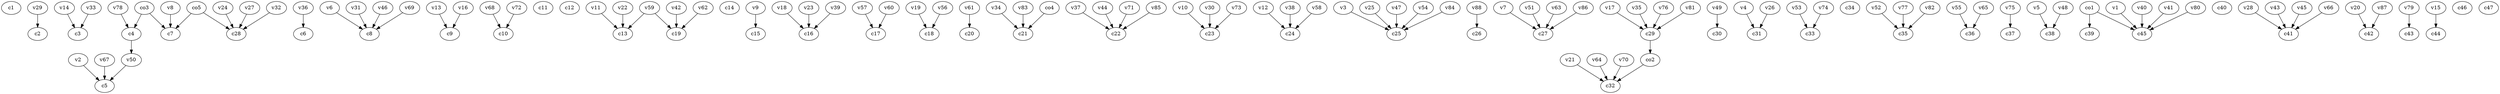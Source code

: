 strict digraph  {
c1;
c2;
c3;
c4;
c5;
c6;
c7;
c8;
c9;
c10;
c11;
c12;
c13;
c14;
c15;
c16;
c17;
c18;
c19;
c20;
c21;
c22;
c23;
c24;
c25;
c26;
c27;
c28;
c29;
c30;
c31;
c32;
c33;
c34;
c35;
c36;
c37;
c38;
c39;
c40;
c41;
c42;
c43;
c44;
c45;
c46;
c47;
v1;
v2;
v3;
v4;
v5;
v6;
v7;
v8;
v9;
v10;
v11;
v12;
v13;
v14;
v15;
v16;
v17;
v18;
v19;
v20;
v21;
v22;
v23;
v24;
v25;
v26;
v27;
v28;
v29;
v30;
v31;
v32;
v33;
v34;
v35;
v36;
v37;
v38;
v39;
v40;
v41;
v42;
v43;
v44;
v45;
v46;
v47;
v48;
v49;
v50;
v51;
v52;
v53;
v54;
v55;
v56;
v57;
v58;
v59;
v60;
v61;
v62;
v63;
v64;
v65;
v66;
v67;
v68;
v69;
v70;
v71;
v72;
v73;
v74;
v75;
v76;
v77;
v78;
v79;
v80;
v81;
v82;
v83;
v84;
v85;
v86;
v87;
v88;
co1;
co2;
co3;
co4;
co5;
c4 -> v50  [weight=1];
c29 -> co2  [weight=1];
v1 -> c45  [weight=1];
v2 -> c5  [weight=1];
v3 -> c25  [weight=1];
v4 -> c31  [weight=1];
v5 -> c38  [weight=1];
v6 -> c8  [weight=1];
v7 -> c27  [weight=1];
v8 -> c7  [weight=1];
v9 -> c15  [weight=1];
v10 -> c23  [weight=1];
v11 -> c13  [weight=1];
v12 -> c24  [weight=1];
v13 -> c9  [weight=1];
v14 -> c3  [weight=1];
v15 -> c44  [weight=1];
v16 -> c9  [weight=1];
v17 -> c29  [weight=1];
v18 -> c16  [weight=1];
v19 -> c18  [weight=1];
v20 -> c42  [weight=1];
v21 -> c32  [weight=1];
v22 -> c13  [weight=1];
v23 -> c16  [weight=1];
v24 -> c28  [weight=1];
v25 -> c25  [weight=1];
v26 -> c31  [weight=1];
v27 -> c28  [weight=1];
v28 -> c41  [weight=1];
v29 -> c2  [weight=1];
v30 -> c23  [weight=1];
v31 -> c8  [weight=1];
v32 -> c28  [weight=1];
v33 -> c3  [weight=1];
v34 -> c21  [weight=1];
v35 -> c29  [weight=1];
v36 -> c6  [weight=1];
v37 -> c22  [weight=1];
v38 -> c24  [weight=1];
v39 -> c16  [weight=1];
v40 -> c45  [weight=1];
v41 -> c45  [weight=1];
v42 -> c19  [weight=1];
v43 -> c41  [weight=1];
v44 -> c22  [weight=1];
v45 -> c41  [weight=1];
v46 -> c8  [weight=1];
v47 -> c25  [weight=1];
v48 -> c38  [weight=1];
v49 -> c30  [weight=1];
v50 -> c5  [weight=1];
v51 -> c27  [weight=1];
v52 -> c35  [weight=1];
v53 -> c33  [weight=1];
v54 -> c25  [weight=1];
v55 -> c36  [weight=1];
v56 -> c18  [weight=1];
v57 -> c17  [weight=1];
v58 -> c24  [weight=1];
v59 -> c19  [weight=1];
v59 -> c13  [weight=1];
v60 -> c17  [weight=1];
v61 -> c20  [weight=1];
v62 -> c19  [weight=1];
v63 -> c27  [weight=1];
v64 -> c32  [weight=1];
v65 -> c36  [weight=1];
v66 -> c41  [weight=1];
v67 -> c5  [weight=1];
v68 -> c10  [weight=1];
v69 -> c8  [weight=1];
v70 -> c32  [weight=1];
v71 -> c22  [weight=1];
v72 -> c10  [weight=1];
v73 -> c23  [weight=1];
v74 -> c33  [weight=1];
v75 -> c37  [weight=1];
v76 -> c29  [weight=1];
v77 -> c35  [weight=1];
v78 -> c4  [weight=1];
v79 -> c43  [weight=1];
v80 -> c45  [weight=1];
v81 -> c29  [weight=1];
v82 -> c35  [weight=1];
v83 -> c21  [weight=1];
v84 -> c25  [weight=1];
v85 -> c22  [weight=1];
v86 -> c27  [weight=1];
v87 -> c42  [weight=1];
v88 -> c26  [weight=1];
co1 -> c39  [weight=1];
co1 -> c45  [weight=1];
co2 -> c32  [weight=1];
co3 -> c7  [weight=1];
co3 -> c4  [weight=1];
co4 -> c21  [weight=1];
co5 -> c28  [weight=1];
co5 -> c7  [weight=1];
}
